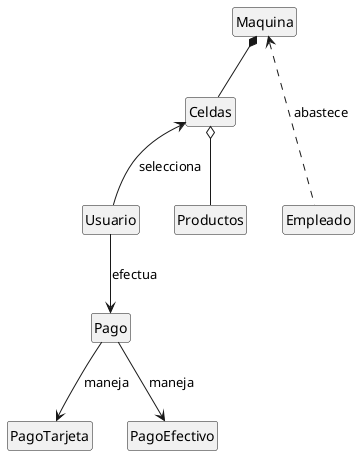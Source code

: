 @startuml diagramaDeClases
hide empty members
hide circles

class Maquina
class Pago
class PagoTarjeta
class PagoEfectivo
class Usuario
class Productos
class Celdas
class Empleado

Maquina *-- Celdas
Celdas o-- Productos
Usuario -U-> Celdas : selecciona 
Usuario --> Pago : efectua 
Empleado .U..> Maquina : abastece
Pago --> PagoEfectivo : maneja
Pago --> PagoTarjeta : maneja

@enduml